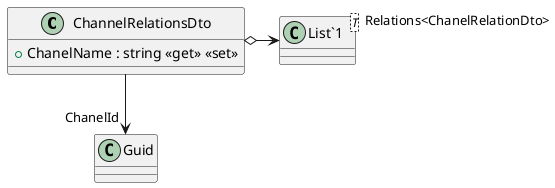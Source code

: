 @startuml
class СhannelRelationsDto {
    + ChanelName : string <<get>> <<set>>
}
class "List`1"<T> {
}
СhannelRelationsDto o-> "Relations<СhanelRelationDto>" "List`1"
СhannelRelationsDto --> "ChanelId" Guid
@enduml
